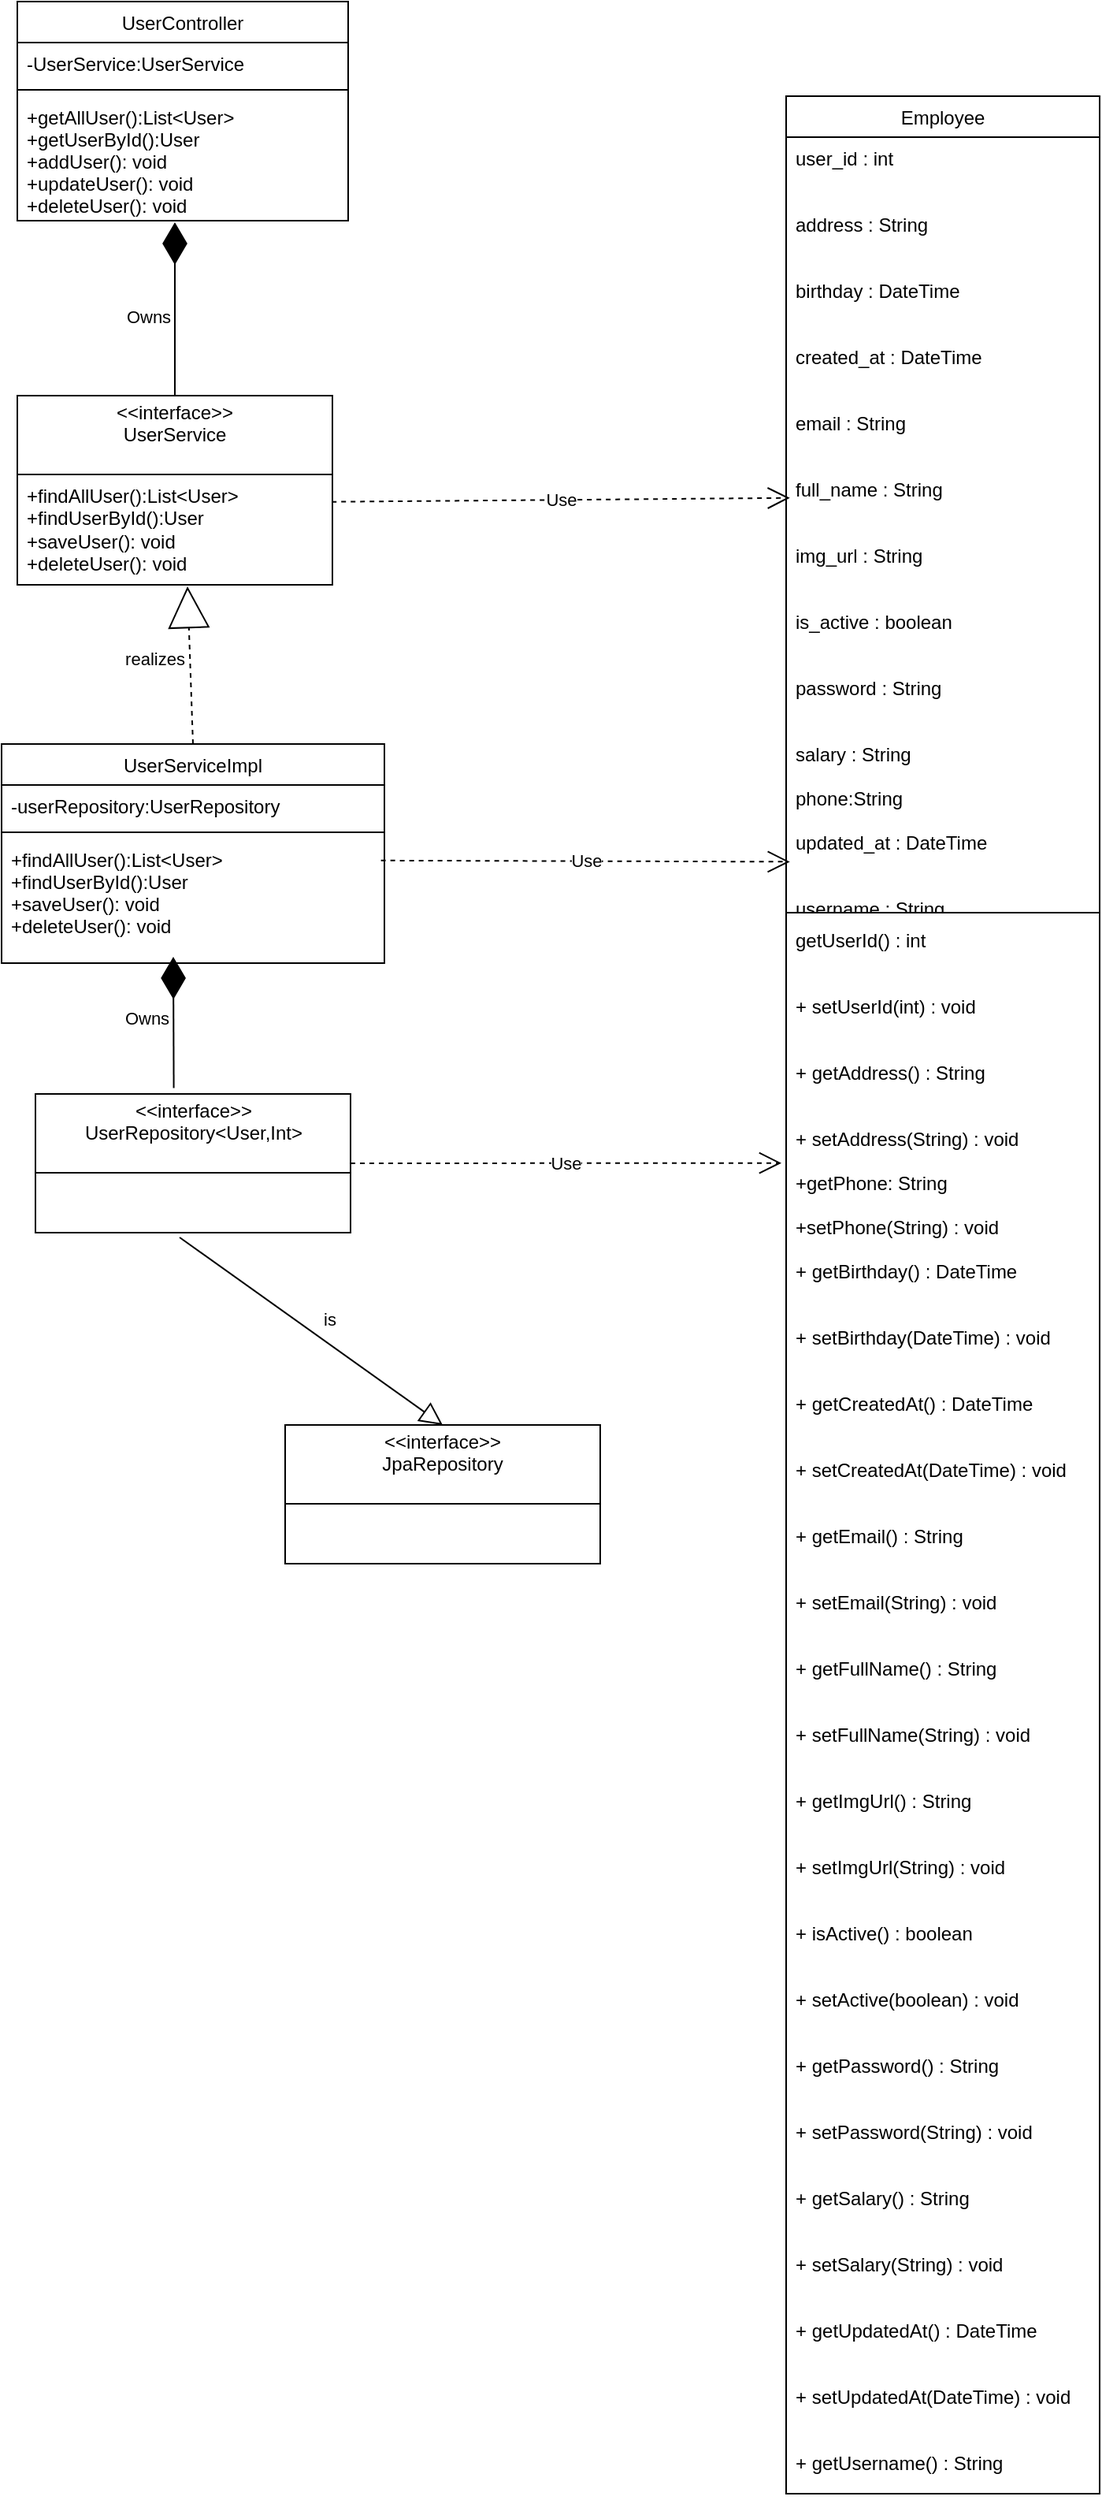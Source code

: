 <mxfile version="24.7.17" pages="2">
  <diagram id="C5RBs43oDa-KdzZeNtuy" name="Page-1">
    <mxGraphModel dx="955" dy="475" grid="0" gridSize="10" guides="1" tooltips="1" connect="1" arrows="1" fold="1" page="1" pageScale="1" pageWidth="827" pageHeight="1169" math="0" shadow="0">
      <root>
        <mxCell id="WIyWlLk6GJQsqaUBKTNV-0" />
        <mxCell id="WIyWlLk6GJQsqaUBKTNV-1" parent="WIyWlLk6GJQsqaUBKTNV-0" />
        <mxCell id="zkfFHV4jXpPFQw0GAbJ--0" value="UserController" style="swimlane;fontStyle=0;align=center;verticalAlign=top;childLayout=stackLayout;horizontal=1;startSize=26;horizontalStack=0;resizeParent=1;resizeLast=0;collapsible=1;marginBottom=0;rounded=0;shadow=0;strokeWidth=1;" parent="WIyWlLk6GJQsqaUBKTNV-1" vertex="1">
          <mxGeometry x="20" y="60" width="210" height="139" as="geometry">
            <mxRectangle x="230" y="140" width="160" height="26" as="alternateBounds" />
          </mxGeometry>
        </mxCell>
        <mxCell id="zkfFHV4jXpPFQw0GAbJ--3" value="-UserService:UserService&#xa;" style="text;align=left;verticalAlign=top;spacingLeft=4;spacingRight=4;overflow=hidden;rotatable=0;points=[[0,0.5],[1,0.5]];portConstraint=eastwest;rounded=0;shadow=0;html=0;" parent="zkfFHV4jXpPFQw0GAbJ--0" vertex="1">
          <mxGeometry y="26" width="210" height="26" as="geometry" />
        </mxCell>
        <mxCell id="zkfFHV4jXpPFQw0GAbJ--4" value="" style="line;html=1;strokeWidth=1;align=left;verticalAlign=middle;spacingTop=-1;spacingLeft=3;spacingRight=3;rotatable=0;labelPosition=right;points=[];portConstraint=eastwest;" parent="zkfFHV4jXpPFQw0GAbJ--0" vertex="1">
          <mxGeometry y="52" width="210" height="8" as="geometry" />
        </mxCell>
        <mxCell id="zkfFHV4jXpPFQw0GAbJ--5" value="+getAllUser():List&lt;User&gt;&#xa;+getUserById():User&#xa;+addUser(): void&#xa;+updateUser(): void&#xa;+deleteUser(): void&#xa;" style="text;align=left;verticalAlign=top;spacingLeft=4;spacingRight=4;overflow=hidden;rotatable=0;points=[[0,0.5],[1,0.5]];portConstraint=eastwest;" parent="zkfFHV4jXpPFQw0GAbJ--0" vertex="1">
          <mxGeometry y="60" width="210" height="79" as="geometry" />
        </mxCell>
        <mxCell id="zkfFHV4jXpPFQw0GAbJ--17" value="Employee" style="swimlane;fontStyle=0;align=center;verticalAlign=top;childLayout=stackLayout;horizontal=1;startSize=26;horizontalStack=0;resizeParent=1;resizeLast=0;collapsible=1;marginBottom=0;rounded=0;shadow=0;strokeWidth=1;" parent="WIyWlLk6GJQsqaUBKTNV-1" vertex="1">
          <mxGeometry x="508" y="120" width="199" height="1521" as="geometry">
            <mxRectangle x="550" y="140" width="160" height="26" as="alternateBounds" />
          </mxGeometry>
        </mxCell>
        <mxCell id="zkfFHV4jXpPFQw0GAbJ--22" value="user_id : int&#xa;&#xa;&#xa;address : String&#xa;&#xa;&#xa;birthday : DateTime&#xa;&#xa;&#xa;created_at : DateTime&#xa;&#xa;&#xa;email : String&#xa;&#xa;&#xa;full_name : String&#xa;&#xa;&#xa;img_url : String&#xa;&#xa;&#xa;is_active : boolean&#xa;&#xa;&#xa;password : String&#xa;&#xa;&#xa;salary : String&#xa;&#xa;phone:String&#xa;&#xa;updated_at : DateTime&#xa;&#xa;&#xa;username : String" style="text;align=left;verticalAlign=top;spacingLeft=4;spacingRight=4;overflow=hidden;rotatable=0;points=[[0,0.5],[1,0.5]];portConstraint=eastwest;rounded=0;shadow=0;html=0;" parent="zkfFHV4jXpPFQw0GAbJ--17" vertex="1">
          <mxGeometry y="26" width="199" height="488" as="geometry" />
        </mxCell>
        <mxCell id="zkfFHV4jXpPFQw0GAbJ--23" value="" style="line;html=1;strokeWidth=1;align=left;verticalAlign=middle;spacingTop=-1;spacingLeft=3;spacingRight=3;rotatable=0;labelPosition=right;points=[];portConstraint=eastwest;" parent="zkfFHV4jXpPFQw0GAbJ--17" vertex="1">
          <mxGeometry y="514" width="199" height="8" as="geometry" />
        </mxCell>
        <mxCell id="zkfFHV4jXpPFQw0GAbJ--25" value="getUserId() : int&#xa;&#xa;&#xa;+ setUserId(int) : void&#xa;&#xa;&#xa;+ getAddress() : String&#xa;&#xa;&#xa;+ setAddress(String) : void&#xa;&#xa;+getPhone: String&#xa;&#xa;+setPhone(String) : void&#xa;&#xa;+ getBirthday() : DateTime&#xa;&#xa;&#xa;+ setBirthday(DateTime) : void&#xa;&#xa;&#xa;+ getCreatedAt() : DateTime&#xa;&#xa;&#xa;+ setCreatedAt(DateTime) : void&#xa;&#xa;&#xa;+ getEmail() : String&#xa;&#xa;&#xa;+ setEmail(String) : void&#xa;&#xa;&#xa;+ getFullName() : String&#xa;&#xa;&#xa;+ setFullName(String) : void&#xa;&#xa;&#xa;+ getImgUrl() : String&#xa;&#xa;&#xa;+ setImgUrl(String) : void&#xa;&#xa;&#xa;+ isActive() : boolean&#xa;&#xa;&#xa;+ setActive(boolean) : void&#xa;&#xa;&#xa;+ getPassword() : String&#xa;&#xa;&#xa;+ setPassword(String) : void&#xa;&#xa;&#xa;+ getSalary() : String&#xa;&#xa;&#xa;+ setSalary(String) : void&#xa;&#xa;&#xa;+ getUpdatedAt() : DateTime&#xa;&#xa;&#xa;+ setUpdatedAt(DateTime) : void&#xa;&#xa;&#xa;+ getUsername() : String&#xa;&#xa;&#xa;+ setUsername(String) : void" style="text;align=left;verticalAlign=top;spacingLeft=4;spacingRight=4;overflow=hidden;rotatable=0;points=[[0,0.5],[1,0.5]];portConstraint=eastwest;" parent="zkfFHV4jXpPFQw0GAbJ--17" vertex="1">
          <mxGeometry y="522" width="199" height="999" as="geometry" />
        </mxCell>
        <mxCell id="THTJsLW3qPsG2IQ2vj_P-4" value="&amp;lt;&amp;lt;interface&amp;gt;&amp;gt;&lt;div&gt;UserService&lt;/div&gt;&lt;div&gt;&lt;br&gt;&lt;/div&gt;" style="swimlane;fontStyle=0;childLayout=stackLayout;horizontal=1;startSize=50;fillColor=none;horizontalStack=0;resizeParent=1;resizeParentMax=0;resizeLast=0;collapsible=1;marginBottom=0;whiteSpace=wrap;html=1;" vertex="1" parent="WIyWlLk6GJQsqaUBKTNV-1">
          <mxGeometry x="20" y="310" width="200" height="120" as="geometry" />
        </mxCell>
        <mxCell id="THTJsLW3qPsG2IQ2vj_P-7" value="&lt;span style=&quot;text-wrap: nowrap;&quot;&gt;+findAllUser():List&amp;lt;User&amp;gt;&lt;/span&gt;&lt;br style=&quot;padding: 0px; margin: 0px; text-wrap: nowrap;&quot;&gt;&lt;span style=&quot;text-wrap: nowrap;&quot;&gt;+findUserById():User&lt;/span&gt;&lt;br style=&quot;padding: 0px; margin: 0px; text-wrap: nowrap;&quot;&gt;&lt;span style=&quot;text-wrap: nowrap;&quot;&gt;+saveUser(): void&lt;/span&gt;&lt;br style=&quot;padding: 0px; margin: 0px; text-wrap: nowrap;&quot;&gt;&lt;span style=&quot;text-wrap: nowrap;&quot;&gt;+deleteUser(): void&lt;/span&gt;" style="text;strokeColor=none;fillColor=none;align=left;verticalAlign=top;spacingLeft=4;spacingRight=4;overflow=hidden;rotatable=0;points=[[0,0.5],[1,0.5]];portConstraint=eastwest;whiteSpace=wrap;html=1;" vertex="1" parent="THTJsLW3qPsG2IQ2vj_P-4">
          <mxGeometry y="50" width="200" height="70" as="geometry" />
        </mxCell>
        <mxCell id="THTJsLW3qPsG2IQ2vj_P-8" value="UserServiceImpl" style="swimlane;fontStyle=0;align=center;verticalAlign=top;childLayout=stackLayout;horizontal=1;startSize=26;horizontalStack=0;resizeParent=1;resizeLast=0;collapsible=1;marginBottom=0;rounded=0;shadow=0;strokeWidth=1;" vertex="1" parent="WIyWlLk6GJQsqaUBKTNV-1">
          <mxGeometry x="10" y="531" width="243" height="139" as="geometry">
            <mxRectangle x="230" y="140" width="160" height="26" as="alternateBounds" />
          </mxGeometry>
        </mxCell>
        <mxCell id="THTJsLW3qPsG2IQ2vj_P-9" value="-userRepository:UserRepository&#xa;" style="text;align=left;verticalAlign=top;spacingLeft=4;spacingRight=4;overflow=hidden;rotatable=0;points=[[0,0.5],[1,0.5]];portConstraint=eastwest;rounded=0;shadow=0;html=0;" vertex="1" parent="THTJsLW3qPsG2IQ2vj_P-8">
          <mxGeometry y="26" width="243" height="26" as="geometry" />
        </mxCell>
        <mxCell id="THTJsLW3qPsG2IQ2vj_P-10" value="" style="line;html=1;strokeWidth=1;align=left;verticalAlign=middle;spacingTop=-1;spacingLeft=3;spacingRight=3;rotatable=0;labelPosition=right;points=[];portConstraint=eastwest;" vertex="1" parent="THTJsLW3qPsG2IQ2vj_P-8">
          <mxGeometry y="52" width="243" height="8" as="geometry" />
        </mxCell>
        <mxCell id="THTJsLW3qPsG2IQ2vj_P-11" value="+findAllUser():List&lt;User&gt;&#xa;+findUserById():User&#xa;+saveUser(): void&#xa;+deleteUser(): void&#xa;" style="text;align=left;verticalAlign=top;spacingLeft=4;spacingRight=4;overflow=hidden;rotatable=0;points=[[0,0.5],[1,0.5]];portConstraint=eastwest;" vertex="1" parent="THTJsLW3qPsG2IQ2vj_P-8">
          <mxGeometry y="60" width="243" height="79" as="geometry" />
        </mxCell>
        <mxCell id="THTJsLW3qPsG2IQ2vj_P-14" value="" style="endArrow=diamondThin;endFill=1;endSize=24;html=1;rounded=0;exitX=0.5;exitY=0;exitDx=0;exitDy=0;" edge="1" parent="WIyWlLk6GJQsqaUBKTNV-1" source="THTJsLW3qPsG2IQ2vj_P-4">
          <mxGeometry width="160" relative="1" as="geometry">
            <mxPoint x="293" y="199" as="sourcePoint" />
            <mxPoint x="120" y="200" as="targetPoint" />
          </mxGeometry>
        </mxCell>
        <mxCell id="THTJsLW3qPsG2IQ2vj_P-15" value="Owns&lt;div&gt;&lt;br&gt;&lt;/div&gt;" style="edgeLabel;html=1;align=center;verticalAlign=middle;resizable=0;points=[];" vertex="1" connectable="0" parent="THTJsLW3qPsG2IQ2vj_P-14">
          <mxGeometry x="-0.588" y="-1" relative="1" as="geometry">
            <mxPoint x="-18" y="-21" as="offset" />
          </mxGeometry>
        </mxCell>
        <mxCell id="THTJsLW3qPsG2IQ2vj_P-16" value="" style="endArrow=block;endFill=0;endSize=24;html=1;rounded=0;dashed=1;exitX=0.5;exitY=0;exitDx=0;exitDy=0;" edge="1" parent="WIyWlLk6GJQsqaUBKTNV-1" source="THTJsLW3qPsG2IQ2vj_P-8">
          <mxGeometry width="160" relative="1" as="geometry">
            <mxPoint x="154" y="526" as="sourcePoint" />
            <mxPoint x="128" y="431" as="targetPoint" />
          </mxGeometry>
        </mxCell>
        <mxCell id="THTJsLW3qPsG2IQ2vj_P-17" value="realizes&lt;div&gt;&lt;br&gt;&lt;/div&gt;" style="edgeLabel;html=1;align=center;verticalAlign=middle;resizable=0;points=[];" vertex="1" connectable="0" parent="THTJsLW3qPsG2IQ2vj_P-16">
          <mxGeometry x="-0.125" y="1" relative="1" as="geometry">
            <mxPoint x="-22" y="-3" as="offset" />
          </mxGeometry>
        </mxCell>
        <mxCell id="THTJsLW3qPsG2IQ2vj_P-18" value="&amp;lt;&amp;lt;interface&amp;gt;&amp;gt;&lt;div&gt;UserRepository&amp;lt;User,Int&amp;gt;&lt;/div&gt;&lt;div&gt;&lt;br&gt;&lt;/div&gt;" style="swimlane;fontStyle=0;childLayout=stackLayout;horizontal=1;startSize=50;fillColor=none;horizontalStack=0;resizeParent=1;resizeParentMax=0;resizeLast=0;collapsible=1;marginBottom=0;whiteSpace=wrap;html=1;" vertex="1" parent="WIyWlLk6GJQsqaUBKTNV-1">
          <mxGeometry x="31.5" y="753" width="200" height="88" as="geometry" />
        </mxCell>
        <mxCell id="THTJsLW3qPsG2IQ2vj_P-20" value="" style="endArrow=diamondThin;endFill=1;endSize=24;html=1;rounded=0;exitX=0.439;exitY=-0.042;exitDx=0;exitDy=0;exitPerimeter=0;" edge="1" parent="WIyWlLk6GJQsqaUBKTNV-1" source="THTJsLW3qPsG2IQ2vj_P-18">
          <mxGeometry width="160" relative="1" as="geometry">
            <mxPoint x="119.44" y="772" as="sourcePoint" />
            <mxPoint x="119" y="666" as="targetPoint" />
          </mxGeometry>
        </mxCell>
        <mxCell id="THTJsLW3qPsG2IQ2vj_P-21" value="Owns&lt;div&gt;&lt;br&gt;&lt;/div&gt;" style="edgeLabel;html=1;align=center;verticalAlign=middle;resizable=0;points=[];" vertex="1" connectable="0" parent="THTJsLW3qPsG2IQ2vj_P-20">
          <mxGeometry x="-0.588" y="-1" relative="1" as="geometry">
            <mxPoint x="-18" y="-21" as="offset" />
          </mxGeometry>
        </mxCell>
        <mxCell id="THTJsLW3qPsG2IQ2vj_P-22" value="Use" style="endArrow=open;endSize=12;dashed=1;html=1;rounded=0;exitX=0.998;exitY=0.248;exitDx=0;exitDy=0;exitPerimeter=0;entryX=0.012;entryY=0.469;entryDx=0;entryDy=0;entryPerimeter=0;" edge="1" parent="WIyWlLk6GJQsqaUBKTNV-1" source="THTJsLW3qPsG2IQ2vj_P-7" target="zkfFHV4jXpPFQw0GAbJ--22">
          <mxGeometry width="160" relative="1" as="geometry">
            <mxPoint x="319" y="242" as="sourcePoint" />
            <mxPoint x="479" y="242" as="targetPoint" />
          </mxGeometry>
        </mxCell>
        <mxCell id="THTJsLW3qPsG2IQ2vj_P-23" value="Use" style="endArrow=open;endSize=12;dashed=1;html=1;rounded=0;exitX=0.991;exitY=0.176;exitDx=0;exitDy=0;exitPerimeter=0;entryX=0.012;entryY=0.942;entryDx=0;entryDy=0;entryPerimeter=0;" edge="1" parent="WIyWlLk6GJQsqaUBKTNV-1" source="THTJsLW3qPsG2IQ2vj_P-11" target="zkfFHV4jXpPFQw0GAbJ--22">
          <mxGeometry width="160" relative="1" as="geometry">
            <mxPoint x="230" y="387" as="sourcePoint" />
            <mxPoint x="520" y="385" as="targetPoint" />
          </mxGeometry>
        </mxCell>
        <mxCell id="THTJsLW3qPsG2IQ2vj_P-24" value="Use" style="endArrow=open;endSize=12;dashed=1;html=1;rounded=0;exitX=1;exitY=0.5;exitDx=0;exitDy=0;entryX=-0.015;entryY=0.155;entryDx=0;entryDy=0;entryPerimeter=0;" edge="1" parent="WIyWlLk6GJQsqaUBKTNV-1" source="THTJsLW3qPsG2IQ2vj_P-18" target="zkfFHV4jXpPFQw0GAbJ--25">
          <mxGeometry width="160" relative="1" as="geometry">
            <mxPoint x="240" y="397" as="sourcePoint" />
            <mxPoint x="530" y="395" as="targetPoint" />
          </mxGeometry>
        </mxCell>
        <mxCell id="THTJsLW3qPsG2IQ2vj_P-25" value="" style="endArrow=block;endFill=0;endSize=12;html=1;rounded=0;entryX=0.5;entryY=0;entryDx=0;entryDy=0;" edge="1" parent="WIyWlLk6GJQsqaUBKTNV-1" target="THTJsLW3qPsG2IQ2vj_P-26">
          <mxGeometry width="160" relative="1" as="geometry">
            <mxPoint x="123" y="844" as="sourcePoint" />
            <mxPoint x="479" y="573" as="targetPoint" />
          </mxGeometry>
        </mxCell>
        <mxCell id="THTJsLW3qPsG2IQ2vj_P-27" value="is" style="edgeLabel;html=1;align=center;verticalAlign=middle;resizable=0;points=[];" vertex="1" connectable="0" parent="THTJsLW3qPsG2IQ2vj_P-25">
          <mxGeometry x="-0.016" y="2" relative="1" as="geometry">
            <mxPoint x="11" y="-5" as="offset" />
          </mxGeometry>
        </mxCell>
        <mxCell id="THTJsLW3qPsG2IQ2vj_P-26" value="&amp;lt;&amp;lt;interface&amp;gt;&amp;gt;&lt;div&gt;JpaRepository&lt;/div&gt;&lt;div&gt;&lt;br&gt;&lt;/div&gt;" style="swimlane;fontStyle=0;childLayout=stackLayout;horizontal=1;startSize=50;fillColor=none;horizontalStack=0;resizeParent=1;resizeParentMax=0;resizeLast=0;collapsible=1;marginBottom=0;whiteSpace=wrap;html=1;" vertex="1" parent="WIyWlLk6GJQsqaUBKTNV-1">
          <mxGeometry x="190" y="963" width="200" height="88" as="geometry" />
        </mxCell>
      </root>
    </mxGraphModel>
  </diagram>
  <diagram id="rhHOykaNiSf4961V1xDp" name="Trang-2">
    <mxGraphModel dx="1050" dy="522" grid="0" gridSize="10" guides="1" tooltips="1" connect="1" arrows="1" fold="1" page="1" pageScale="1" pageWidth="1169" pageHeight="827" math="0" shadow="0">
      <root>
        <mxCell id="0" />
        <mxCell id="1" parent="0" />
      </root>
    </mxGraphModel>
  </diagram>
</mxfile>
